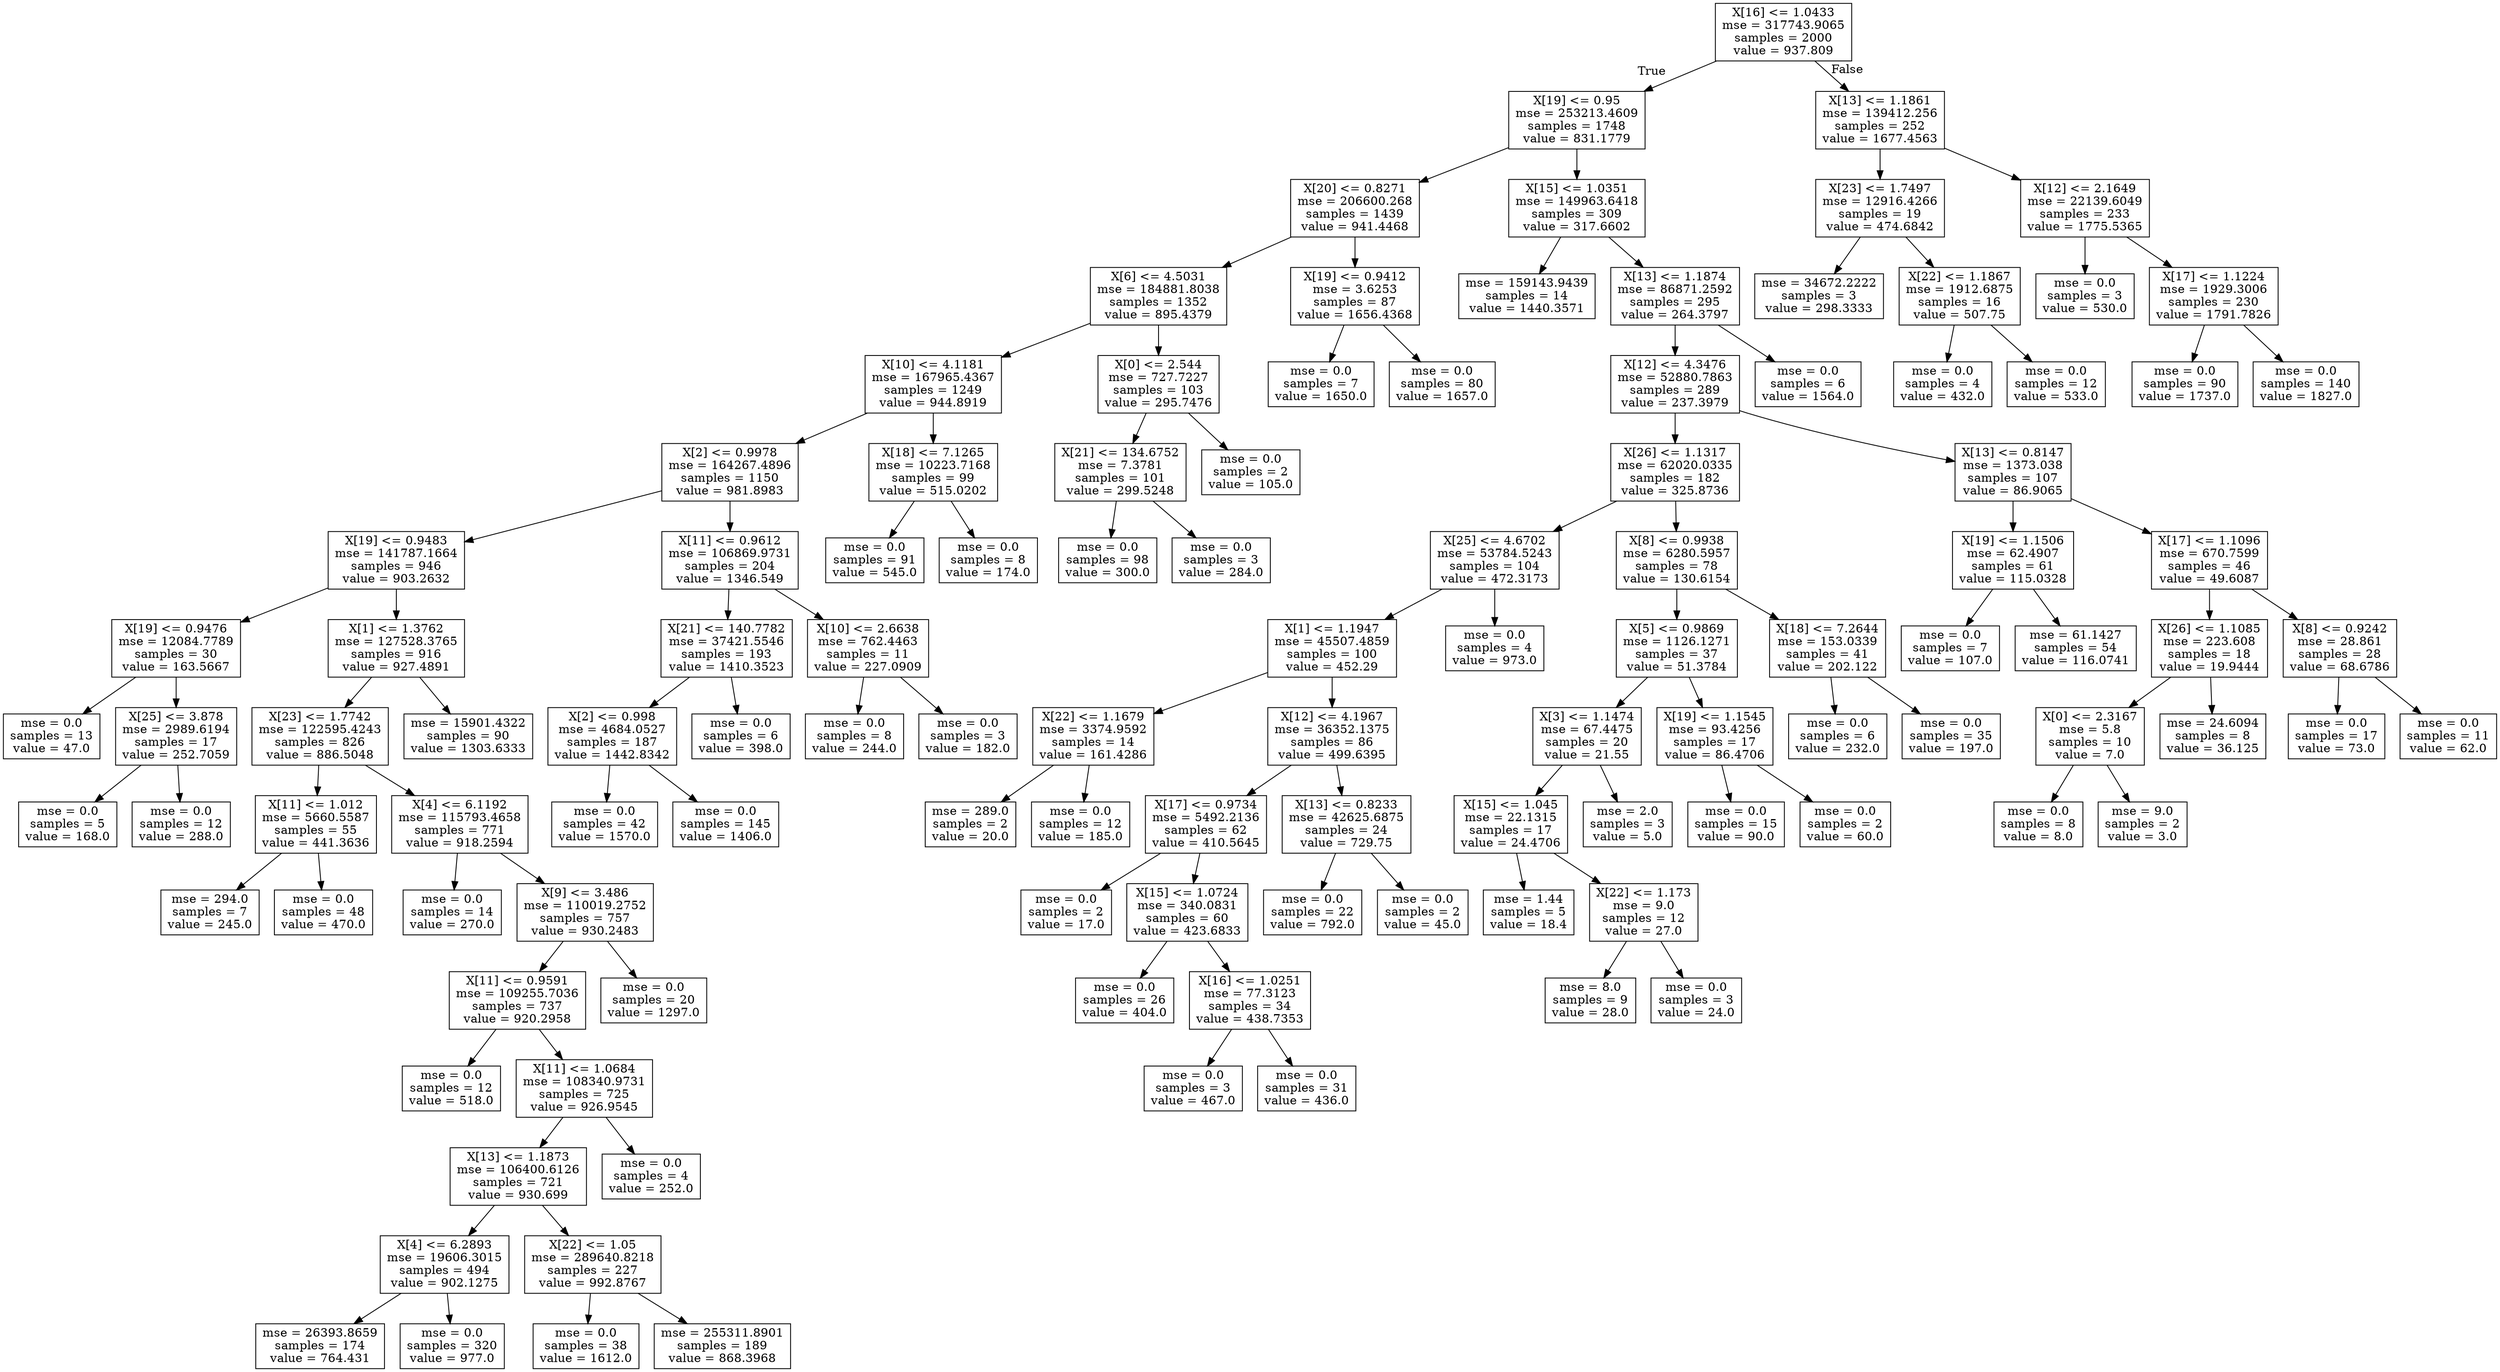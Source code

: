 digraph Tree {
node [shape=box] ;
0 [label="X[16] <= 1.0433\nmse = 317743.9065\nsamples = 2000\nvalue = 937.809"] ;
1 [label="X[19] <= 0.95\nmse = 253213.4609\nsamples = 1748\nvalue = 831.1779"] ;
0 -> 1 [labeldistance=2.5, labelangle=45, headlabel="True"] ;
2 [label="X[20] <= 0.8271\nmse = 206600.268\nsamples = 1439\nvalue = 941.4468"] ;
1 -> 2 ;
3 [label="X[6] <= 4.5031\nmse = 184881.8038\nsamples = 1352\nvalue = 895.4379"] ;
2 -> 3 ;
4 [label="X[10] <= 4.1181\nmse = 167965.4367\nsamples = 1249\nvalue = 944.8919"] ;
3 -> 4 ;
5 [label="X[2] <= 0.9978\nmse = 164267.4896\nsamples = 1150\nvalue = 981.8983"] ;
4 -> 5 ;
6 [label="X[19] <= 0.9483\nmse = 141787.1664\nsamples = 946\nvalue = 903.2632"] ;
5 -> 6 ;
7 [label="X[19] <= 0.9476\nmse = 12084.7789\nsamples = 30\nvalue = 163.5667"] ;
6 -> 7 ;
8 [label="mse = 0.0\nsamples = 13\nvalue = 47.0"] ;
7 -> 8 ;
9 [label="X[25] <= 3.878\nmse = 2989.6194\nsamples = 17\nvalue = 252.7059"] ;
7 -> 9 ;
10 [label="mse = 0.0\nsamples = 5\nvalue = 168.0"] ;
9 -> 10 ;
11 [label="mse = 0.0\nsamples = 12\nvalue = 288.0"] ;
9 -> 11 ;
12 [label="X[1] <= 1.3762\nmse = 127528.3765\nsamples = 916\nvalue = 927.4891"] ;
6 -> 12 ;
13 [label="X[23] <= 1.7742\nmse = 122595.4243\nsamples = 826\nvalue = 886.5048"] ;
12 -> 13 ;
14 [label="X[11] <= 1.012\nmse = 5660.5587\nsamples = 55\nvalue = 441.3636"] ;
13 -> 14 ;
15 [label="mse = 294.0\nsamples = 7\nvalue = 245.0"] ;
14 -> 15 ;
16 [label="mse = 0.0\nsamples = 48\nvalue = 470.0"] ;
14 -> 16 ;
17 [label="X[4] <= 6.1192\nmse = 115793.4658\nsamples = 771\nvalue = 918.2594"] ;
13 -> 17 ;
18 [label="mse = 0.0\nsamples = 14\nvalue = 270.0"] ;
17 -> 18 ;
19 [label="X[9] <= 3.486\nmse = 110019.2752\nsamples = 757\nvalue = 930.2483"] ;
17 -> 19 ;
20 [label="X[11] <= 0.9591\nmse = 109255.7036\nsamples = 737\nvalue = 920.2958"] ;
19 -> 20 ;
21 [label="mse = 0.0\nsamples = 12\nvalue = 518.0"] ;
20 -> 21 ;
22 [label="X[11] <= 1.0684\nmse = 108340.9731\nsamples = 725\nvalue = 926.9545"] ;
20 -> 22 ;
23 [label="X[13] <= 1.1873\nmse = 106400.6126\nsamples = 721\nvalue = 930.699"] ;
22 -> 23 ;
24 [label="X[4] <= 6.2893\nmse = 19606.3015\nsamples = 494\nvalue = 902.1275"] ;
23 -> 24 ;
25 [label="mse = 26393.8659\nsamples = 174\nvalue = 764.431"] ;
24 -> 25 ;
26 [label="mse = 0.0\nsamples = 320\nvalue = 977.0"] ;
24 -> 26 ;
27 [label="X[22] <= 1.05\nmse = 289640.8218\nsamples = 227\nvalue = 992.8767"] ;
23 -> 27 ;
28 [label="mse = 0.0\nsamples = 38\nvalue = 1612.0"] ;
27 -> 28 ;
29 [label="mse = 255311.8901\nsamples = 189\nvalue = 868.3968"] ;
27 -> 29 ;
30 [label="mse = 0.0\nsamples = 4\nvalue = 252.0"] ;
22 -> 30 ;
31 [label="mse = 0.0\nsamples = 20\nvalue = 1297.0"] ;
19 -> 31 ;
32 [label="mse = 15901.4322\nsamples = 90\nvalue = 1303.6333"] ;
12 -> 32 ;
33 [label="X[11] <= 0.9612\nmse = 106869.9731\nsamples = 204\nvalue = 1346.549"] ;
5 -> 33 ;
34 [label="X[21] <= 140.7782\nmse = 37421.5546\nsamples = 193\nvalue = 1410.3523"] ;
33 -> 34 ;
35 [label="X[2] <= 0.998\nmse = 4684.0527\nsamples = 187\nvalue = 1442.8342"] ;
34 -> 35 ;
36 [label="mse = 0.0\nsamples = 42\nvalue = 1570.0"] ;
35 -> 36 ;
37 [label="mse = 0.0\nsamples = 145\nvalue = 1406.0"] ;
35 -> 37 ;
38 [label="mse = 0.0\nsamples = 6\nvalue = 398.0"] ;
34 -> 38 ;
39 [label="X[10] <= 2.6638\nmse = 762.4463\nsamples = 11\nvalue = 227.0909"] ;
33 -> 39 ;
40 [label="mse = 0.0\nsamples = 8\nvalue = 244.0"] ;
39 -> 40 ;
41 [label="mse = 0.0\nsamples = 3\nvalue = 182.0"] ;
39 -> 41 ;
42 [label="X[18] <= 7.1265\nmse = 10223.7168\nsamples = 99\nvalue = 515.0202"] ;
4 -> 42 ;
43 [label="mse = 0.0\nsamples = 91\nvalue = 545.0"] ;
42 -> 43 ;
44 [label="mse = 0.0\nsamples = 8\nvalue = 174.0"] ;
42 -> 44 ;
45 [label="X[0] <= 2.544\nmse = 727.7227\nsamples = 103\nvalue = 295.7476"] ;
3 -> 45 ;
46 [label="X[21] <= 134.6752\nmse = 7.3781\nsamples = 101\nvalue = 299.5248"] ;
45 -> 46 ;
47 [label="mse = 0.0\nsamples = 98\nvalue = 300.0"] ;
46 -> 47 ;
48 [label="mse = 0.0\nsamples = 3\nvalue = 284.0"] ;
46 -> 48 ;
49 [label="mse = 0.0\nsamples = 2\nvalue = 105.0"] ;
45 -> 49 ;
50 [label="X[19] <= 0.9412\nmse = 3.6253\nsamples = 87\nvalue = 1656.4368"] ;
2 -> 50 ;
51 [label="mse = 0.0\nsamples = 7\nvalue = 1650.0"] ;
50 -> 51 ;
52 [label="mse = 0.0\nsamples = 80\nvalue = 1657.0"] ;
50 -> 52 ;
53 [label="X[15] <= 1.0351\nmse = 149963.6418\nsamples = 309\nvalue = 317.6602"] ;
1 -> 53 ;
54 [label="mse = 159143.9439\nsamples = 14\nvalue = 1440.3571"] ;
53 -> 54 ;
55 [label="X[13] <= 1.1874\nmse = 86871.2592\nsamples = 295\nvalue = 264.3797"] ;
53 -> 55 ;
56 [label="X[12] <= 4.3476\nmse = 52880.7863\nsamples = 289\nvalue = 237.3979"] ;
55 -> 56 ;
57 [label="X[26] <= 1.1317\nmse = 62020.0335\nsamples = 182\nvalue = 325.8736"] ;
56 -> 57 ;
58 [label="X[25] <= 4.6702\nmse = 53784.5243\nsamples = 104\nvalue = 472.3173"] ;
57 -> 58 ;
59 [label="X[1] <= 1.1947\nmse = 45507.4859\nsamples = 100\nvalue = 452.29"] ;
58 -> 59 ;
60 [label="X[22] <= 1.1679\nmse = 3374.9592\nsamples = 14\nvalue = 161.4286"] ;
59 -> 60 ;
61 [label="mse = 289.0\nsamples = 2\nvalue = 20.0"] ;
60 -> 61 ;
62 [label="mse = 0.0\nsamples = 12\nvalue = 185.0"] ;
60 -> 62 ;
63 [label="X[12] <= 4.1967\nmse = 36352.1375\nsamples = 86\nvalue = 499.6395"] ;
59 -> 63 ;
64 [label="X[17] <= 0.9734\nmse = 5492.2136\nsamples = 62\nvalue = 410.5645"] ;
63 -> 64 ;
65 [label="mse = 0.0\nsamples = 2\nvalue = 17.0"] ;
64 -> 65 ;
66 [label="X[15] <= 1.0724\nmse = 340.0831\nsamples = 60\nvalue = 423.6833"] ;
64 -> 66 ;
67 [label="mse = 0.0\nsamples = 26\nvalue = 404.0"] ;
66 -> 67 ;
68 [label="X[16] <= 1.0251\nmse = 77.3123\nsamples = 34\nvalue = 438.7353"] ;
66 -> 68 ;
69 [label="mse = 0.0\nsamples = 3\nvalue = 467.0"] ;
68 -> 69 ;
70 [label="mse = 0.0\nsamples = 31\nvalue = 436.0"] ;
68 -> 70 ;
71 [label="X[13] <= 0.8233\nmse = 42625.6875\nsamples = 24\nvalue = 729.75"] ;
63 -> 71 ;
72 [label="mse = 0.0\nsamples = 22\nvalue = 792.0"] ;
71 -> 72 ;
73 [label="mse = 0.0\nsamples = 2\nvalue = 45.0"] ;
71 -> 73 ;
74 [label="mse = 0.0\nsamples = 4\nvalue = 973.0"] ;
58 -> 74 ;
75 [label="X[8] <= 0.9938\nmse = 6280.5957\nsamples = 78\nvalue = 130.6154"] ;
57 -> 75 ;
76 [label="X[5] <= 0.9869\nmse = 1126.1271\nsamples = 37\nvalue = 51.3784"] ;
75 -> 76 ;
77 [label="X[3] <= 1.1474\nmse = 67.4475\nsamples = 20\nvalue = 21.55"] ;
76 -> 77 ;
78 [label="X[15] <= 1.045\nmse = 22.1315\nsamples = 17\nvalue = 24.4706"] ;
77 -> 78 ;
79 [label="mse = 1.44\nsamples = 5\nvalue = 18.4"] ;
78 -> 79 ;
80 [label="X[22] <= 1.173\nmse = 9.0\nsamples = 12\nvalue = 27.0"] ;
78 -> 80 ;
81 [label="mse = 8.0\nsamples = 9\nvalue = 28.0"] ;
80 -> 81 ;
82 [label="mse = 0.0\nsamples = 3\nvalue = 24.0"] ;
80 -> 82 ;
83 [label="mse = 2.0\nsamples = 3\nvalue = 5.0"] ;
77 -> 83 ;
84 [label="X[19] <= 1.1545\nmse = 93.4256\nsamples = 17\nvalue = 86.4706"] ;
76 -> 84 ;
85 [label="mse = 0.0\nsamples = 15\nvalue = 90.0"] ;
84 -> 85 ;
86 [label="mse = 0.0\nsamples = 2\nvalue = 60.0"] ;
84 -> 86 ;
87 [label="X[18] <= 7.2644\nmse = 153.0339\nsamples = 41\nvalue = 202.122"] ;
75 -> 87 ;
88 [label="mse = 0.0\nsamples = 6\nvalue = 232.0"] ;
87 -> 88 ;
89 [label="mse = 0.0\nsamples = 35\nvalue = 197.0"] ;
87 -> 89 ;
90 [label="X[13] <= 0.8147\nmse = 1373.038\nsamples = 107\nvalue = 86.9065"] ;
56 -> 90 ;
91 [label="X[19] <= 1.1506\nmse = 62.4907\nsamples = 61\nvalue = 115.0328"] ;
90 -> 91 ;
92 [label="mse = 0.0\nsamples = 7\nvalue = 107.0"] ;
91 -> 92 ;
93 [label="mse = 61.1427\nsamples = 54\nvalue = 116.0741"] ;
91 -> 93 ;
94 [label="X[17] <= 1.1096\nmse = 670.7599\nsamples = 46\nvalue = 49.6087"] ;
90 -> 94 ;
95 [label="X[26] <= 1.1085\nmse = 223.608\nsamples = 18\nvalue = 19.9444"] ;
94 -> 95 ;
96 [label="X[0] <= 2.3167\nmse = 5.8\nsamples = 10\nvalue = 7.0"] ;
95 -> 96 ;
97 [label="mse = 0.0\nsamples = 8\nvalue = 8.0"] ;
96 -> 97 ;
98 [label="mse = 9.0\nsamples = 2\nvalue = 3.0"] ;
96 -> 98 ;
99 [label="mse = 24.6094\nsamples = 8\nvalue = 36.125"] ;
95 -> 99 ;
100 [label="X[8] <= 0.9242\nmse = 28.861\nsamples = 28\nvalue = 68.6786"] ;
94 -> 100 ;
101 [label="mse = 0.0\nsamples = 17\nvalue = 73.0"] ;
100 -> 101 ;
102 [label="mse = 0.0\nsamples = 11\nvalue = 62.0"] ;
100 -> 102 ;
103 [label="mse = 0.0\nsamples = 6\nvalue = 1564.0"] ;
55 -> 103 ;
104 [label="X[13] <= 1.1861\nmse = 139412.256\nsamples = 252\nvalue = 1677.4563"] ;
0 -> 104 [labeldistance=2.5, labelangle=-45, headlabel="False"] ;
105 [label="X[23] <= 1.7497\nmse = 12916.4266\nsamples = 19\nvalue = 474.6842"] ;
104 -> 105 ;
106 [label="mse = 34672.2222\nsamples = 3\nvalue = 298.3333"] ;
105 -> 106 ;
107 [label="X[22] <= 1.1867\nmse = 1912.6875\nsamples = 16\nvalue = 507.75"] ;
105 -> 107 ;
108 [label="mse = 0.0\nsamples = 4\nvalue = 432.0"] ;
107 -> 108 ;
109 [label="mse = 0.0\nsamples = 12\nvalue = 533.0"] ;
107 -> 109 ;
110 [label="X[12] <= 2.1649\nmse = 22139.6049\nsamples = 233\nvalue = 1775.5365"] ;
104 -> 110 ;
111 [label="mse = 0.0\nsamples = 3\nvalue = 530.0"] ;
110 -> 111 ;
112 [label="X[17] <= 1.1224\nmse = 1929.3006\nsamples = 230\nvalue = 1791.7826"] ;
110 -> 112 ;
113 [label="mse = 0.0\nsamples = 90\nvalue = 1737.0"] ;
112 -> 113 ;
114 [label="mse = 0.0\nsamples = 140\nvalue = 1827.0"] ;
112 -> 114 ;
}
